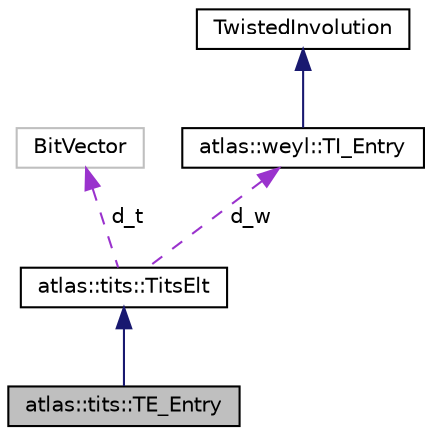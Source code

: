 digraph "atlas::tits::TE_Entry"
{
  edge [fontname="Helvetica",fontsize="10",labelfontname="Helvetica",labelfontsize="10"];
  node [fontname="Helvetica",fontsize="10",shape=record];
  Node1 [label="atlas::tits::TE_Entry",height=0.2,width=0.4,color="black", fillcolor="grey75", style="filled", fontcolor="black"];
  Node2 -> Node1 [dir="back",color="midnightblue",fontsize="10",style="solid",fontname="Helvetica"];
  Node2 [label="atlas::tits::TitsElt",height=0.2,width=0.4,color="black", fillcolor="white", style="filled",URL="$classatlas_1_1tits_1_1TitsElt.html"];
  Node3 -> Node2 [dir="back",color="darkorchid3",fontsize="10",style="dashed",label=" d_t" ,fontname="Helvetica"];
  Node3 [label="BitVector",height=0.2,width=0.4,color="grey75", fillcolor="white", style="filled"];
  Node4 -> Node2 [dir="back",color="darkorchid3",fontsize="10",style="dashed",label=" d_w" ,fontname="Helvetica"];
  Node4 [label="atlas::weyl::TI_Entry",height=0.2,width=0.4,color="black", fillcolor="white", style="filled",URL="$structatlas_1_1weyl_1_1TI__Entry.html"];
  Node5 -> Node4 [dir="back",color="midnightblue",fontsize="10",style="solid",fontname="Helvetica"];
  Node5 [label="TwistedInvolution",height=0.2,width=0.4,color="black", fillcolor="white", style="filled",URL="$classatlas_1_1weyl_1_1WeylElt.html",tooltip="Element of a Weyl group. "];
}

